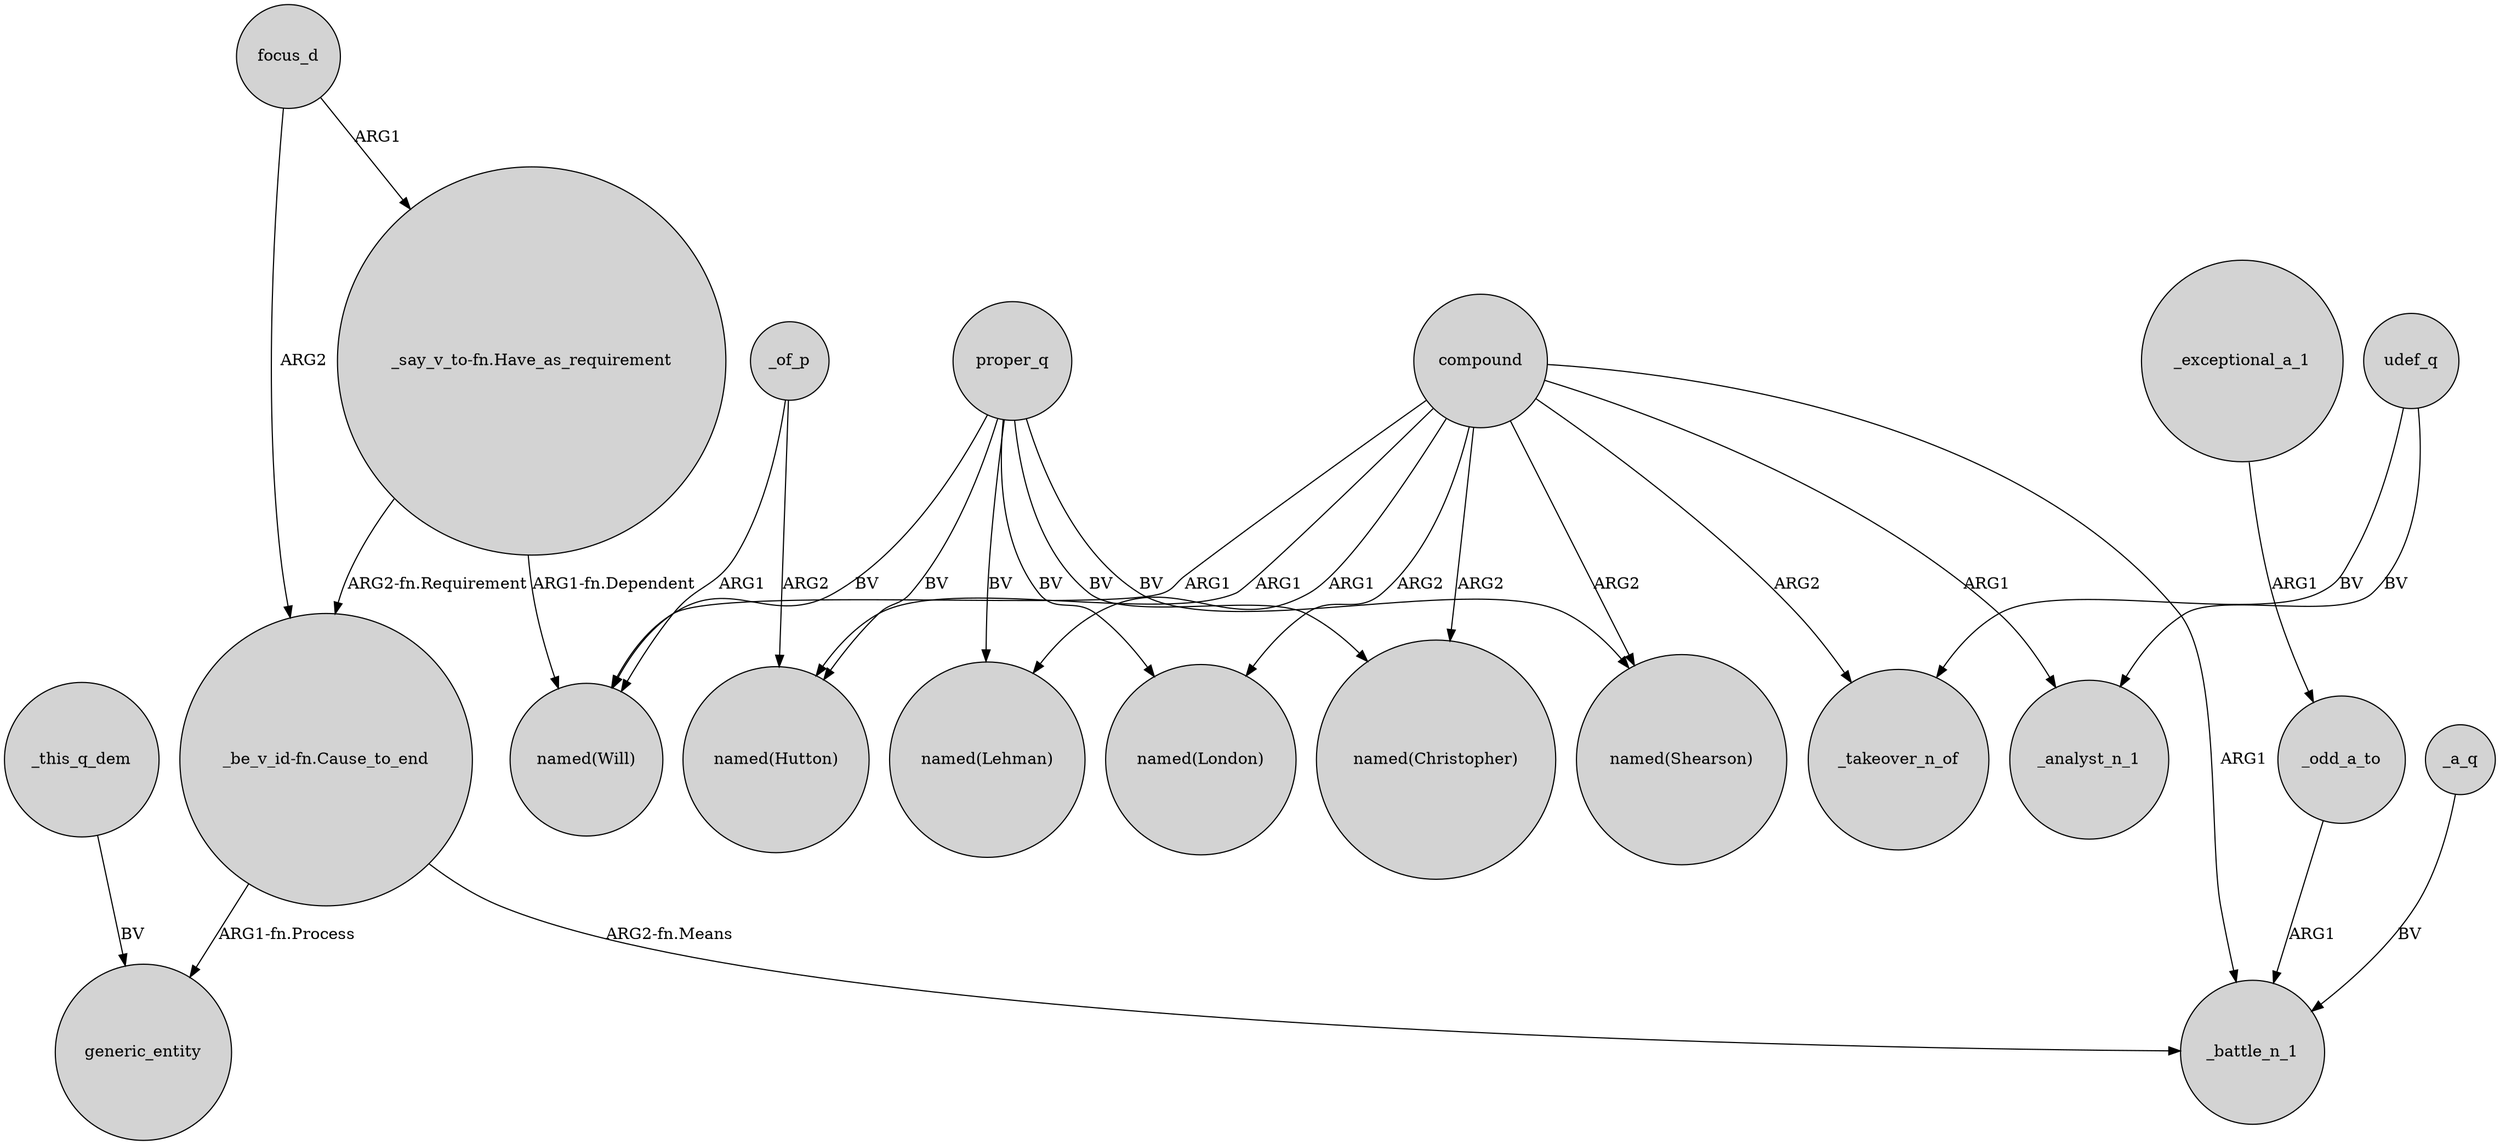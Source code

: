 digraph {
	node [shape=circle style=filled]
	compound -> "named(Hutton)" [label=ARG1]
	_of_p -> "named(Hutton)" [label=ARG2]
	compound -> "named(Shearson)" [label=ARG2]
	udef_q -> _analyst_n_1 [label=BV]
	focus_d -> "_be_v_id-fn.Cause_to_end" [label=ARG2]
	"_say_v_to-fn.Have_as_requirement" -> "named(Will)" [label="ARG1-fn.Dependent"]
	"_be_v_id-fn.Cause_to_end" -> _battle_n_1 [label="ARG2-fn.Means"]
	compound -> "named(London)" [label=ARG2]
	focus_d -> "_say_v_to-fn.Have_as_requirement" [label=ARG1]
	proper_q -> "named(Hutton)" [label=BV]
	proper_q -> "named(Shearson)" [label=BV]
	"_say_v_to-fn.Have_as_requirement" -> "_be_v_id-fn.Cause_to_end" [label="ARG2-fn.Requirement"]
	_odd_a_to -> _battle_n_1 [label=ARG1]
	udef_q -> _takeover_n_of [label=BV]
	_this_q_dem -> generic_entity [label=BV]
	compound -> _battle_n_1 [label=ARG1]
	compound -> "named(Christopher)" [label=ARG2]
	compound -> _analyst_n_1 [label=ARG1]
	"_be_v_id-fn.Cause_to_end" -> generic_entity [label="ARG1-fn.Process"]
	proper_q -> "named(Will)" [label=BV]
	proper_q -> "named(London)" [label=BV]
	_exceptional_a_1 -> _odd_a_to [label=ARG1]
	proper_q -> "named(Christopher)" [label=BV]
	proper_q -> "named(Lehman)" [label=BV]
	compound -> _takeover_n_of [label=ARG2]
	_of_p -> "named(Will)" [label=ARG1]
	_a_q -> _battle_n_1 [label=BV]
	compound -> "named(Will)" [label=ARG1]
	compound -> "named(Lehman)" [label=ARG1]
}
